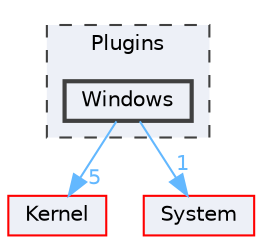 digraph "Windows"
{
 // LATEX_PDF_SIZE
  bgcolor="transparent";
  edge [fontname=Helvetica,fontsize=10,labelfontname=Helvetica,labelfontsize=10];
  node [fontname=Helvetica,fontsize=10,shape=box,height=0.2,width=0.4];
  compound=true
  subgraph clusterdir_0b4eaef40a1fe20bedafe9e8e719ce66 {
    graph [ bgcolor="#edf0f7", pencolor="grey25", label="Plugins", fontname=Helvetica,fontsize=10 style="filled,dashed", URL="dir_0b4eaef40a1fe20bedafe9e8e719ce66.html",tooltip=""]
  dir_c8b7620d1fc4e946f8a62733f7cb2997 [label="Windows", fillcolor="#edf0f7", color="grey25", style="filled,bold", URL="dir_c8b7620d1fc4e946f8a62733f7cb2997.html",tooltip=""];
  }
  dir_52bed8acfaac088d5968cb2c84d7645d [label="Kernel", fillcolor="#edf0f7", color="red", style="filled", URL="dir_52bed8acfaac088d5968cb2c84d7645d.html",tooltip=""];
  dir_9af51e3826d4f9e80d9103b2de543e84 [label="System", fillcolor="#edf0f7", color="red", style="filled", URL="dir_9af51e3826d4f9e80d9103b2de543e84.html",tooltip=""];
  dir_c8b7620d1fc4e946f8a62733f7cb2997->dir_52bed8acfaac088d5968cb2c84d7645d [headlabel="5", labeldistance=1.5 headhref="dir_000035_000018.html" color="steelblue1" fontcolor="steelblue1"];
  dir_c8b7620d1fc4e946f8a62733f7cb2997->dir_9af51e3826d4f9e80d9103b2de543e84 [headlabel="1", labeldistance=1.5 headhref="dir_000035_000029.html" color="steelblue1" fontcolor="steelblue1"];
}
